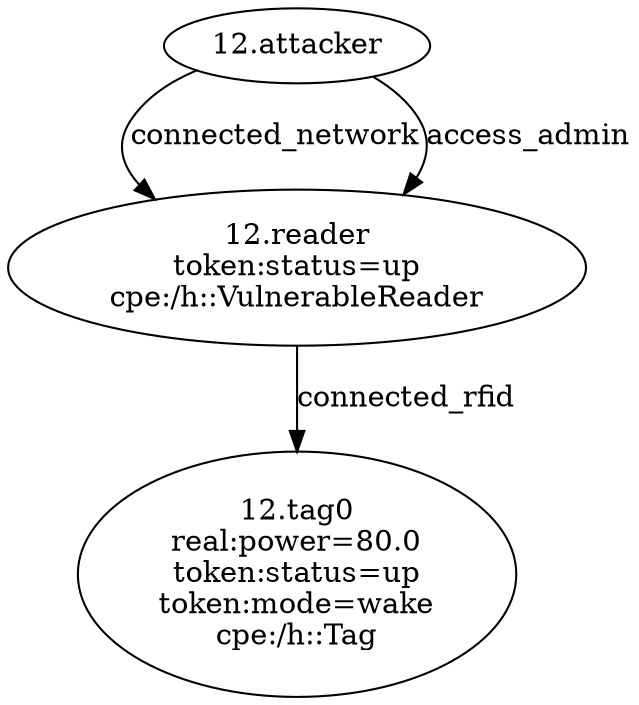 digraph G {
attacker [label="12.attacker"];
tag0 [label="12.tag0\nreal:power=80.0\ntoken:status=up\ntoken:mode=wake\ncpe:/h::Tag"];
reader [label="12.reader\ntoken:status=up\ncpe:/h::VulnerableReader"];
attacker -> reader  [key=0, label=connected_network];
attacker -> reader  [key=1, label=access_admin];
reader -> tag0  [key=0, label=connected_rfid];
}
